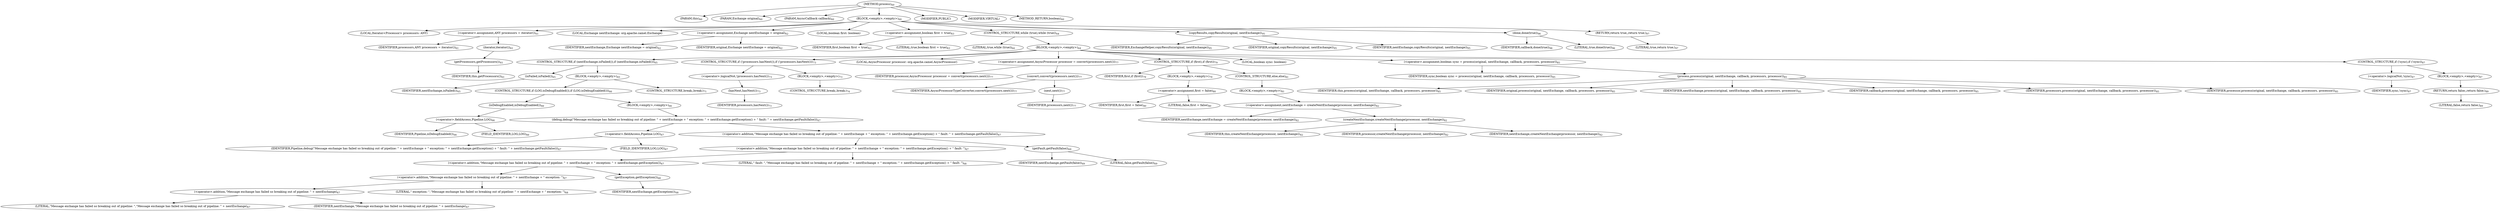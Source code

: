 digraph "process" {  
"72" [label = <(METHOD,process)<SUB>60</SUB>> ]
"8" [label = <(PARAM,this)<SUB>60</SUB>> ]
"73" [label = <(PARAM,Exchange original)<SUB>60</SUB>> ]
"74" [label = <(PARAM,AsyncCallback callback)<SUB>60</SUB>> ]
"75" [label = <(BLOCK,&lt;empty&gt;,&lt;empty&gt;)<SUB>60</SUB>> ]
"76" [label = <(LOCAL,Iterator&lt;Processor&gt; processors: ANY)> ]
"77" [label = <(&lt;operator&gt;.assignment,ANY processors = iterator())<SUB>61</SUB>> ]
"78" [label = <(IDENTIFIER,processors,ANY processors = iterator())<SUB>61</SUB>> ]
"79" [label = <(iterator,iterator())<SUB>61</SUB>> ]
"80" [label = <(getProcessors,getProcessors())<SUB>61</SUB>> ]
"7" [label = <(IDENTIFIER,this,getProcessors())<SUB>61</SUB>> ]
"81" [label = <(LOCAL,Exchange nextExchange: org.apache.camel.Exchange)> ]
"82" [label = <(&lt;operator&gt;.assignment,Exchange nextExchange = original)<SUB>62</SUB>> ]
"83" [label = <(IDENTIFIER,nextExchange,Exchange nextExchange = original)<SUB>62</SUB>> ]
"84" [label = <(IDENTIFIER,original,Exchange nextExchange = original)<SUB>62</SUB>> ]
"85" [label = <(LOCAL,boolean first: boolean)> ]
"86" [label = <(&lt;operator&gt;.assignment,boolean first = true)<SUB>63</SUB>> ]
"87" [label = <(IDENTIFIER,first,boolean first = true)<SUB>63</SUB>> ]
"88" [label = <(LITERAL,true,boolean first = true)<SUB>63</SUB>> ]
"89" [label = <(CONTROL_STRUCTURE,while (true),while (true))<SUB>64</SUB>> ]
"90" [label = <(LITERAL,true,while (true))<SUB>64</SUB>> ]
"91" [label = <(BLOCK,&lt;empty&gt;,&lt;empty&gt;)<SUB>64</SUB>> ]
"92" [label = <(CONTROL_STRUCTURE,if (nextExchange.isFailed()),if (nextExchange.isFailed()))<SUB>65</SUB>> ]
"93" [label = <(isFailed,isFailed())<SUB>65</SUB>> ]
"94" [label = <(IDENTIFIER,nextExchange,isFailed())<SUB>65</SUB>> ]
"95" [label = <(BLOCK,&lt;empty&gt;,&lt;empty&gt;)<SUB>65</SUB>> ]
"96" [label = <(CONTROL_STRUCTURE,if (LOG.isDebugEnabled()),if (LOG.isDebugEnabled()))<SUB>66</SUB>> ]
"97" [label = <(isDebugEnabled,isDebugEnabled())<SUB>66</SUB>> ]
"98" [label = <(&lt;operator&gt;.fieldAccess,Pipeline.LOG)<SUB>66</SUB>> ]
"99" [label = <(IDENTIFIER,Pipeline,isDebugEnabled())<SUB>66</SUB>> ]
"100" [label = <(FIELD_IDENTIFIER,LOG,LOG)<SUB>66</SUB>> ]
"101" [label = <(BLOCK,&lt;empty&gt;,&lt;empty&gt;)<SUB>66</SUB>> ]
"102" [label = <(debug,debug(&quot;Message exchange has failed so breaking out of pipeline: &quot; + nextExchange + &quot; exception: &quot; + nextExchange.getException() + &quot; fault: &quot; + nextExchange.getFault(false)))<SUB>67</SUB>> ]
"103" [label = <(&lt;operator&gt;.fieldAccess,Pipeline.LOG)<SUB>67</SUB>> ]
"104" [label = <(IDENTIFIER,Pipeline,debug(&quot;Message exchange has failed so breaking out of pipeline: &quot; + nextExchange + &quot; exception: &quot; + nextExchange.getException() + &quot; fault: &quot; + nextExchange.getFault(false)))<SUB>67</SUB>> ]
"105" [label = <(FIELD_IDENTIFIER,LOG,LOG)<SUB>67</SUB>> ]
"106" [label = <(&lt;operator&gt;.addition,&quot;Message exchange has failed so breaking out of pipeline: &quot; + nextExchange + &quot; exception: &quot; + nextExchange.getException() + &quot; fault: &quot; + nextExchange.getFault(false))<SUB>67</SUB>> ]
"107" [label = <(&lt;operator&gt;.addition,&quot;Message exchange has failed so breaking out of pipeline: &quot; + nextExchange + &quot; exception: &quot; + nextExchange.getException() + &quot; fault: &quot;)<SUB>67</SUB>> ]
"108" [label = <(&lt;operator&gt;.addition,&quot;Message exchange has failed so breaking out of pipeline: &quot; + nextExchange + &quot; exception: &quot; + nextExchange.getException())<SUB>67</SUB>> ]
"109" [label = <(&lt;operator&gt;.addition,&quot;Message exchange has failed so breaking out of pipeline: &quot; + nextExchange + &quot; exception: &quot;)<SUB>67</SUB>> ]
"110" [label = <(&lt;operator&gt;.addition,&quot;Message exchange has failed so breaking out of pipeline: &quot; + nextExchange)<SUB>67</SUB>> ]
"111" [label = <(LITERAL,&quot;Message exchange has failed so breaking out of pipeline: &quot;,&quot;Message exchange has failed so breaking out of pipeline: &quot; + nextExchange)<SUB>67</SUB>> ]
"112" [label = <(IDENTIFIER,nextExchange,&quot;Message exchange has failed so breaking out of pipeline: &quot; + nextExchange)<SUB>67</SUB>> ]
"113" [label = <(LITERAL,&quot; exception: &quot;,&quot;Message exchange has failed so breaking out of pipeline: &quot; + nextExchange + &quot; exception: &quot;)<SUB>68</SUB>> ]
"114" [label = <(getException,getException())<SUB>68</SUB>> ]
"115" [label = <(IDENTIFIER,nextExchange,getException())<SUB>68</SUB>> ]
"116" [label = <(LITERAL,&quot; fault: &quot;,&quot;Message exchange has failed so breaking out of pipeline: &quot; + nextExchange + &quot; exception: &quot; + nextExchange.getException() + &quot; fault: &quot;)<SUB>68</SUB>> ]
"117" [label = <(getFault,getFault(false))<SUB>69</SUB>> ]
"118" [label = <(IDENTIFIER,nextExchange,getFault(false))<SUB>69</SUB>> ]
"119" [label = <(LITERAL,false,getFault(false))<SUB>69</SUB>> ]
"120" [label = <(CONTROL_STRUCTURE,break;,break;)<SUB>71</SUB>> ]
"121" [label = <(CONTROL_STRUCTURE,if (!processors.hasNext()),if (!processors.hasNext()))<SUB>73</SUB>> ]
"122" [label = <(&lt;operator&gt;.logicalNot,!processors.hasNext())<SUB>73</SUB>> ]
"123" [label = <(hasNext,hasNext())<SUB>73</SUB>> ]
"124" [label = <(IDENTIFIER,processors,hasNext())<SUB>73</SUB>> ]
"125" [label = <(BLOCK,&lt;empty&gt;,&lt;empty&gt;)<SUB>73</SUB>> ]
"126" [label = <(CONTROL_STRUCTURE,break;,break;)<SUB>74</SUB>> ]
"127" [label = <(LOCAL,AsyncProcessor processor: org.apache.camel.AsyncProcessor)> ]
"128" [label = <(&lt;operator&gt;.assignment,AsyncProcessor processor = convert(processors.next()))<SUB>77</SUB>> ]
"129" [label = <(IDENTIFIER,processor,AsyncProcessor processor = convert(processors.next()))<SUB>77</SUB>> ]
"130" [label = <(convert,convert(processors.next()))<SUB>77</SUB>> ]
"131" [label = <(IDENTIFIER,AsyncProcessorTypeConverter,convert(processors.next()))<SUB>77</SUB>> ]
"132" [label = <(next,next())<SUB>77</SUB>> ]
"133" [label = <(IDENTIFIER,processors,next())<SUB>77</SUB>> ]
"134" [label = <(CONTROL_STRUCTURE,if (first),if (first))<SUB>79</SUB>> ]
"135" [label = <(IDENTIFIER,first,if (first))<SUB>79</SUB>> ]
"136" [label = <(BLOCK,&lt;empty&gt;,&lt;empty&gt;)<SUB>79</SUB>> ]
"137" [label = <(&lt;operator&gt;.assignment,first = false)<SUB>80</SUB>> ]
"138" [label = <(IDENTIFIER,first,first = false)<SUB>80</SUB>> ]
"139" [label = <(LITERAL,false,first = false)<SUB>80</SUB>> ]
"140" [label = <(CONTROL_STRUCTURE,else,else)<SUB>81</SUB>> ]
"141" [label = <(BLOCK,&lt;empty&gt;,&lt;empty&gt;)<SUB>81</SUB>> ]
"142" [label = <(&lt;operator&gt;.assignment,nextExchange = createNextExchange(processor, nextExchange))<SUB>82</SUB>> ]
"143" [label = <(IDENTIFIER,nextExchange,nextExchange = createNextExchange(processor, nextExchange))<SUB>82</SUB>> ]
"144" [label = <(createNextExchange,createNextExchange(processor, nextExchange))<SUB>82</SUB>> ]
"9" [label = <(IDENTIFIER,this,createNextExchange(processor, nextExchange))<SUB>82</SUB>> ]
"145" [label = <(IDENTIFIER,processor,createNextExchange(processor, nextExchange))<SUB>82</SUB>> ]
"146" [label = <(IDENTIFIER,nextExchange,createNextExchange(processor, nextExchange))<SUB>82</SUB>> ]
"147" [label = <(LOCAL,boolean sync: boolean)> ]
"148" [label = <(&lt;operator&gt;.assignment,boolean sync = process(original, nextExchange, callback, processors, processor))<SUB>85</SUB>> ]
"149" [label = <(IDENTIFIER,sync,boolean sync = process(original, nextExchange, callback, processors, processor))<SUB>85</SUB>> ]
"150" [label = <(process,process(original, nextExchange, callback, processors, processor))<SUB>85</SUB>> ]
"10" [label = <(IDENTIFIER,this,process(original, nextExchange, callback, processors, processor))<SUB>85</SUB>> ]
"151" [label = <(IDENTIFIER,original,process(original, nextExchange, callback, processors, processor))<SUB>85</SUB>> ]
"152" [label = <(IDENTIFIER,nextExchange,process(original, nextExchange, callback, processors, processor))<SUB>85</SUB>> ]
"153" [label = <(IDENTIFIER,callback,process(original, nextExchange, callback, processors, processor))<SUB>85</SUB>> ]
"154" [label = <(IDENTIFIER,processors,process(original, nextExchange, callback, processors, processor))<SUB>85</SUB>> ]
"155" [label = <(IDENTIFIER,processor,process(original, nextExchange, callback, processors, processor))<SUB>85</SUB>> ]
"156" [label = <(CONTROL_STRUCTURE,if (!sync),if (!sync))<SUB>87</SUB>> ]
"157" [label = <(&lt;operator&gt;.logicalNot,!sync)<SUB>87</SUB>> ]
"158" [label = <(IDENTIFIER,sync,!sync)<SUB>87</SUB>> ]
"159" [label = <(BLOCK,&lt;empty&gt;,&lt;empty&gt;)<SUB>87</SUB>> ]
"160" [label = <(RETURN,return false;,return false;)<SUB>89</SUB>> ]
"161" [label = <(LITERAL,false,return false;)<SUB>89</SUB>> ]
"162" [label = <(copyResults,copyResults(original, nextExchange))<SUB>95</SUB>> ]
"163" [label = <(IDENTIFIER,ExchangeHelper,copyResults(original, nextExchange))<SUB>95</SUB>> ]
"164" [label = <(IDENTIFIER,original,copyResults(original, nextExchange))<SUB>95</SUB>> ]
"165" [label = <(IDENTIFIER,nextExchange,copyResults(original, nextExchange))<SUB>95</SUB>> ]
"166" [label = <(done,done(true))<SUB>96</SUB>> ]
"167" [label = <(IDENTIFIER,callback,done(true))<SUB>96</SUB>> ]
"168" [label = <(LITERAL,true,done(true))<SUB>96</SUB>> ]
"169" [label = <(RETURN,return true;,return true;)<SUB>97</SUB>> ]
"170" [label = <(LITERAL,true,return true;)<SUB>97</SUB>> ]
"171" [label = <(MODIFIER,PUBLIC)> ]
"172" [label = <(MODIFIER,VIRTUAL)> ]
"173" [label = <(METHOD_RETURN,boolean)<SUB>60</SUB>> ]
  "72" -> "8" 
  "72" -> "73" 
  "72" -> "74" 
  "72" -> "75" 
  "72" -> "171" 
  "72" -> "172" 
  "72" -> "173" 
  "75" -> "76" 
  "75" -> "77" 
  "75" -> "81" 
  "75" -> "82" 
  "75" -> "85" 
  "75" -> "86" 
  "75" -> "89" 
  "75" -> "162" 
  "75" -> "166" 
  "75" -> "169" 
  "77" -> "78" 
  "77" -> "79" 
  "79" -> "80" 
  "80" -> "7" 
  "82" -> "83" 
  "82" -> "84" 
  "86" -> "87" 
  "86" -> "88" 
  "89" -> "90" 
  "89" -> "91" 
  "91" -> "92" 
  "91" -> "121" 
  "91" -> "127" 
  "91" -> "128" 
  "91" -> "134" 
  "91" -> "147" 
  "91" -> "148" 
  "91" -> "156" 
  "92" -> "93" 
  "92" -> "95" 
  "93" -> "94" 
  "95" -> "96" 
  "95" -> "120" 
  "96" -> "97" 
  "96" -> "101" 
  "97" -> "98" 
  "98" -> "99" 
  "98" -> "100" 
  "101" -> "102" 
  "102" -> "103" 
  "102" -> "106" 
  "103" -> "104" 
  "103" -> "105" 
  "106" -> "107" 
  "106" -> "117" 
  "107" -> "108" 
  "107" -> "116" 
  "108" -> "109" 
  "108" -> "114" 
  "109" -> "110" 
  "109" -> "113" 
  "110" -> "111" 
  "110" -> "112" 
  "114" -> "115" 
  "117" -> "118" 
  "117" -> "119" 
  "121" -> "122" 
  "121" -> "125" 
  "122" -> "123" 
  "123" -> "124" 
  "125" -> "126" 
  "128" -> "129" 
  "128" -> "130" 
  "130" -> "131" 
  "130" -> "132" 
  "132" -> "133" 
  "134" -> "135" 
  "134" -> "136" 
  "134" -> "140" 
  "136" -> "137" 
  "137" -> "138" 
  "137" -> "139" 
  "140" -> "141" 
  "141" -> "142" 
  "142" -> "143" 
  "142" -> "144" 
  "144" -> "9" 
  "144" -> "145" 
  "144" -> "146" 
  "148" -> "149" 
  "148" -> "150" 
  "150" -> "10" 
  "150" -> "151" 
  "150" -> "152" 
  "150" -> "153" 
  "150" -> "154" 
  "150" -> "155" 
  "156" -> "157" 
  "156" -> "159" 
  "157" -> "158" 
  "159" -> "160" 
  "160" -> "161" 
  "162" -> "163" 
  "162" -> "164" 
  "162" -> "165" 
  "166" -> "167" 
  "166" -> "168" 
  "169" -> "170" 
}
